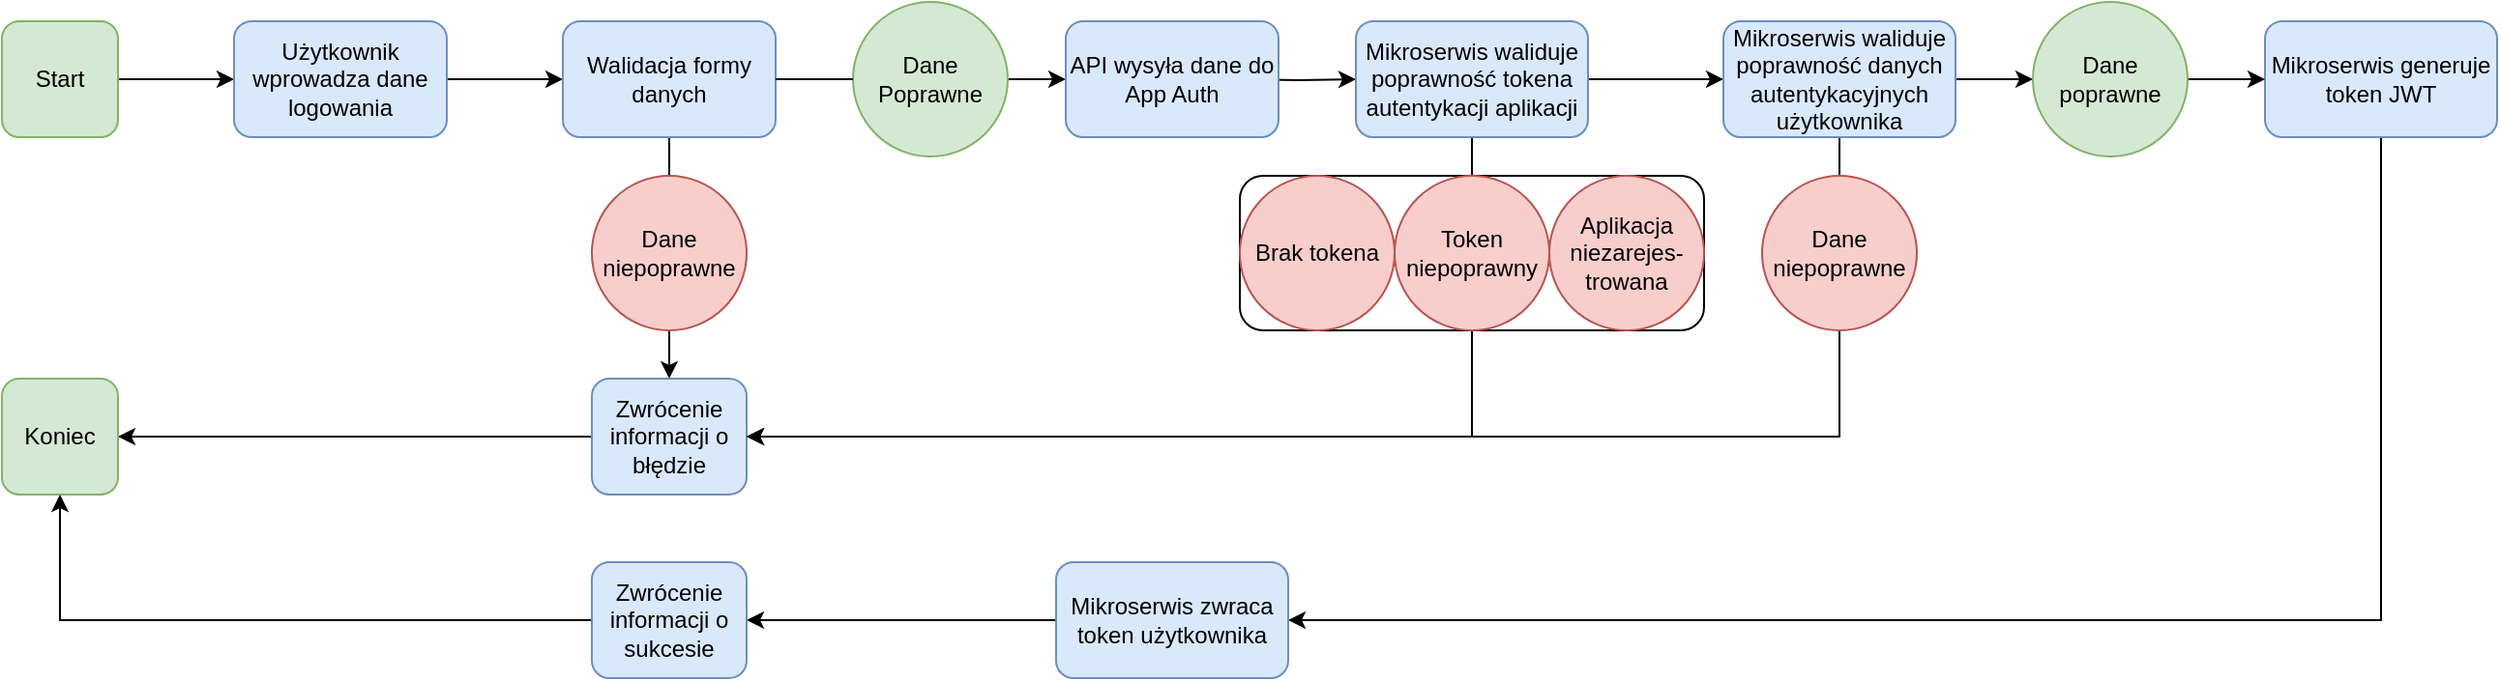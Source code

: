 <mxfile version="18.0.1" type="device"><diagram id="aboKpNu7S6qt1W7WM247" name="Strona-1"><mxGraphModel dx="1102" dy="857" grid="1" gridSize="10" guides="1" tooltips="1" connect="1" arrows="1" fold="1" page="1" pageScale="1" pageWidth="827" pageHeight="1169" math="0" shadow="0"><root><mxCell id="0"/><mxCell id="1" parent="0"/><mxCell id="9Ylgt-4jLfKObxe_HsDK-22" value="" style="rounded=1;whiteSpace=wrap;html=1;" parent="1" vertex="1"><mxGeometry x="690" y="420" width="240" height="80" as="geometry"/></mxCell><mxCell id="9Ylgt-4jLfKObxe_HsDK-3" style="edgeStyle=orthogonalEdgeStyle;rounded=0;orthogonalLoop=1;jettySize=auto;html=1;exitX=1;exitY=0.5;exitDx=0;exitDy=0;entryX=0;entryY=0.5;entryDx=0;entryDy=0;" parent="1" source="9Ylgt-4jLfKObxe_HsDK-1" target="9Ylgt-4jLfKObxe_HsDK-2" edge="1"><mxGeometry relative="1" as="geometry"/></mxCell><mxCell id="9Ylgt-4jLfKObxe_HsDK-1" value="Start" style="rounded=1;whiteSpace=wrap;html=1;fillColor=#d5e8d4;strokeColor=#82b366;" parent="1" vertex="1"><mxGeometry x="50" y="340" width="60" height="60" as="geometry"/></mxCell><mxCell id="9Ylgt-4jLfKObxe_HsDK-5" style="edgeStyle=orthogonalEdgeStyle;rounded=0;orthogonalLoop=1;jettySize=auto;html=1;exitX=1;exitY=0.5;exitDx=0;exitDy=0;entryX=0;entryY=0.5;entryDx=0;entryDy=0;" parent="1" source="9Ylgt-4jLfKObxe_HsDK-2" target="9Ylgt-4jLfKObxe_HsDK-4" edge="1"><mxGeometry relative="1" as="geometry"/></mxCell><mxCell id="9Ylgt-4jLfKObxe_HsDK-2" value="Użytkownik wprowadza dane logowania" style="rounded=1;whiteSpace=wrap;html=1;fillColor=#dae8fc;strokeColor=#6c8ebf;" parent="1" vertex="1"><mxGeometry x="170" y="340" width="110" height="60" as="geometry"/></mxCell><mxCell id="9Ylgt-4jLfKObxe_HsDK-11" style="edgeStyle=orthogonalEdgeStyle;rounded=0;orthogonalLoop=1;jettySize=auto;html=1;exitX=0.5;exitY=1;exitDx=0;exitDy=0;entryX=0.5;entryY=0;entryDx=0;entryDy=0;" parent="1" source="9Ylgt-4jLfKObxe_HsDK-4" target="9Ylgt-4jLfKObxe_HsDK-6" edge="1"><mxGeometry relative="1" as="geometry"/></mxCell><mxCell id="9Ylgt-4jLfKObxe_HsDK-17" style="edgeStyle=orthogonalEdgeStyle;rounded=0;orthogonalLoop=1;jettySize=auto;html=1;exitX=1;exitY=0.5;exitDx=0;exitDy=0;entryX=0;entryY=0.5;entryDx=0;entryDy=0;startArrow=none;" parent="1" source="9Ylgt-4jLfKObxe_HsDK-14" target="9Ylgt-4jLfKObxe_HsDK-16" edge="1"><mxGeometry relative="1" as="geometry"/></mxCell><mxCell id="9Ylgt-4jLfKObxe_HsDK-4" value="Walidacja formy danych" style="rounded=1;whiteSpace=wrap;html=1;fillColor=#dae8fc;strokeColor=#6c8ebf;" parent="1" vertex="1"><mxGeometry x="340" y="340" width="110" height="60" as="geometry"/></mxCell><mxCell id="9Ylgt-4jLfKObxe_HsDK-9" style="edgeStyle=orthogonalEdgeStyle;rounded=0;orthogonalLoop=1;jettySize=auto;html=1;exitX=0;exitY=0.5;exitDx=0;exitDy=0;entryX=1;entryY=0.5;entryDx=0;entryDy=0;" parent="1" source="9Ylgt-4jLfKObxe_HsDK-6" target="9Ylgt-4jLfKObxe_HsDK-7" edge="1"><mxGeometry relative="1" as="geometry"/></mxCell><mxCell id="9Ylgt-4jLfKObxe_HsDK-6" value="Zwrócenie informacji o błędzie" style="rounded=1;whiteSpace=wrap;html=1;fillColor=#dae8fc;strokeColor=#6c8ebf;" parent="1" vertex="1"><mxGeometry x="355" y="525" width="80" height="60" as="geometry"/></mxCell><mxCell id="9Ylgt-4jLfKObxe_HsDK-7" value="Koniec" style="rounded=1;whiteSpace=wrap;html=1;fillColor=#d5e8d4;strokeColor=#82b366;" parent="1" vertex="1"><mxGeometry x="50" y="525" width="60" height="60" as="geometry"/></mxCell><mxCell id="9Ylgt-4jLfKObxe_HsDK-13" value="Dane niepoprawne" style="ellipse;whiteSpace=wrap;html=1;aspect=fixed;fillColor=#f8cecc;strokeColor=#b85450;" parent="1" vertex="1"><mxGeometry x="355" y="420" width="80" height="80" as="geometry"/></mxCell><mxCell id="9Ylgt-4jLfKObxe_HsDK-19" style="edgeStyle=orthogonalEdgeStyle;rounded=0;orthogonalLoop=1;jettySize=auto;html=1;exitX=1;exitY=0.5;exitDx=0;exitDy=0;entryX=0;entryY=0.5;entryDx=0;entryDy=0;" parent="1" target="9Ylgt-4jLfKObxe_HsDK-18" edge="1"><mxGeometry relative="1" as="geometry"><mxPoint x="690" y="370" as="sourcePoint"/></mxGeometry></mxCell><mxCell id="9Ylgt-4jLfKObxe_HsDK-16" value="API wysyła dane do App Auth" style="rounded=1;whiteSpace=wrap;html=1;fillColor=#dae8fc;strokeColor=#6c8ebf;" parent="1" vertex="1"><mxGeometry x="600" y="340" width="110" height="60" as="geometry"/></mxCell><mxCell id="9Ylgt-4jLfKObxe_HsDK-21" style="edgeStyle=orthogonalEdgeStyle;rounded=0;orthogonalLoop=1;jettySize=auto;html=1;exitX=0.5;exitY=1;exitDx=0;exitDy=0;entryX=1;entryY=0.5;entryDx=0;entryDy=0;" parent="1" source="9Ylgt-4jLfKObxe_HsDK-18" target="9Ylgt-4jLfKObxe_HsDK-6" edge="1"><mxGeometry relative="1" as="geometry"/></mxCell><mxCell id="9Ylgt-4jLfKObxe_HsDK-26" style="edgeStyle=orthogonalEdgeStyle;rounded=0;orthogonalLoop=1;jettySize=auto;html=1;exitX=1;exitY=0.5;exitDx=0;exitDy=0;entryX=0;entryY=0.5;entryDx=0;entryDy=0;" parent="1" source="9Ylgt-4jLfKObxe_HsDK-18" edge="1"><mxGeometry relative="1" as="geometry"><mxPoint x="940" y="370" as="targetPoint"/></mxGeometry></mxCell><mxCell id="9Ylgt-4jLfKObxe_HsDK-18" value="Mikroserwis waliduje poprawność tokena autentykacji aplikacji" style="rounded=1;whiteSpace=wrap;html=1;fillColor=#dae8fc;strokeColor=#6c8ebf;" parent="1" vertex="1"><mxGeometry x="750" y="340" width="120" height="60" as="geometry"/></mxCell><mxCell id="9Ylgt-4jLfKObxe_HsDK-20" value="Token niepoprawny" style="ellipse;whiteSpace=wrap;html=1;aspect=fixed;fillColor=#f8cecc;strokeColor=#b85450;" parent="1" vertex="1"><mxGeometry x="770" y="420" width="80" height="80" as="geometry"/></mxCell><mxCell id="9Ylgt-4jLfKObxe_HsDK-23" value="Brak tokena" style="ellipse;whiteSpace=wrap;html=1;aspect=fixed;fillColor=#f8cecc;strokeColor=#b85450;" parent="1" vertex="1"><mxGeometry x="690" y="420" width="80" height="80" as="geometry"/></mxCell><mxCell id="9Ylgt-4jLfKObxe_HsDK-24" value="Aplikacja niezarejes-trowana" style="ellipse;whiteSpace=wrap;html=1;aspect=fixed;fillColor=#f8cecc;strokeColor=#b85450;" parent="1" vertex="1"><mxGeometry x="850" y="420" width="80" height="80" as="geometry"/></mxCell><mxCell id="9Ylgt-4jLfKObxe_HsDK-28" style="edgeStyle=orthogonalEdgeStyle;rounded=0;orthogonalLoop=1;jettySize=auto;html=1;exitX=0.5;exitY=1;exitDx=0;exitDy=0;entryX=1;entryY=0.5;entryDx=0;entryDy=0;" parent="1" source="9Ylgt-4jLfKObxe_HsDK-25" target="9Ylgt-4jLfKObxe_HsDK-6" edge="1"><mxGeometry relative="1" as="geometry"/></mxCell><mxCell id="9Ylgt-4jLfKObxe_HsDK-32" style="edgeStyle=orthogonalEdgeStyle;rounded=0;orthogonalLoop=1;jettySize=auto;html=1;exitX=1;exitY=0.5;exitDx=0;exitDy=0;entryX=0;entryY=0.5;entryDx=0;entryDy=0;" parent="1" source="9Ylgt-4jLfKObxe_HsDK-25" target="9Ylgt-4jLfKObxe_HsDK-31" edge="1"><mxGeometry relative="1" as="geometry"/></mxCell><mxCell id="9Ylgt-4jLfKObxe_HsDK-25" value="Mikroserwis waliduje poprawność danych autentykacyjnych użytkownika" style="rounded=1;whiteSpace=wrap;html=1;fillColor=#dae8fc;strokeColor=#6c8ebf;" parent="1" vertex="1"><mxGeometry x="940" y="340" width="120" height="60" as="geometry"/></mxCell><mxCell id="9Ylgt-4jLfKObxe_HsDK-27" value="Dane niepoprawne" style="ellipse;whiteSpace=wrap;html=1;fillColor=#f8cecc;strokeColor=#b85450;" parent="1" vertex="1"><mxGeometry x="960" y="420" width="80" height="80" as="geometry"/></mxCell><mxCell id="9Ylgt-4jLfKObxe_HsDK-14" value="Dane Poprawne" style="ellipse;whiteSpace=wrap;html=1;aspect=fixed;fillColor=#d5e8d4;strokeColor=#82b366;" parent="1" vertex="1"><mxGeometry x="490" y="330" width="80" height="80" as="geometry"/></mxCell><mxCell id="9Ylgt-4jLfKObxe_HsDK-29" value="" style="edgeStyle=orthogonalEdgeStyle;rounded=0;orthogonalLoop=1;jettySize=auto;html=1;exitX=1;exitY=0.5;exitDx=0;exitDy=0;entryX=0;entryY=0.5;entryDx=0;entryDy=0;endArrow=none;" parent="1" source="9Ylgt-4jLfKObxe_HsDK-4" target="9Ylgt-4jLfKObxe_HsDK-14" edge="1"><mxGeometry relative="1" as="geometry"><mxPoint x="450" y="370" as="sourcePoint"/><mxPoint x="610" y="370" as="targetPoint"/></mxGeometry></mxCell><mxCell id="9Ylgt-4jLfKObxe_HsDK-35" style="edgeStyle=orthogonalEdgeStyle;rounded=0;orthogonalLoop=1;jettySize=auto;html=1;exitX=0.5;exitY=1;exitDx=0;exitDy=0;entryX=1;entryY=0.5;entryDx=0;entryDy=0;" parent="1" source="9Ylgt-4jLfKObxe_HsDK-30" target="9Ylgt-4jLfKObxe_HsDK-34" edge="1"><mxGeometry relative="1" as="geometry"/></mxCell><mxCell id="9Ylgt-4jLfKObxe_HsDK-30" value="Mikroserwis generuje token JWT" style="rounded=1;whiteSpace=wrap;html=1;fillColor=#dae8fc;strokeColor=#6c8ebf;" parent="1" vertex="1"><mxGeometry x="1220" y="340" width="120" height="60" as="geometry"/></mxCell><mxCell id="9Ylgt-4jLfKObxe_HsDK-33" style="edgeStyle=orthogonalEdgeStyle;rounded=0;orthogonalLoop=1;jettySize=auto;html=1;exitX=1;exitY=0.5;exitDx=0;exitDy=0;entryX=0;entryY=0.5;entryDx=0;entryDy=0;" parent="1" source="9Ylgt-4jLfKObxe_HsDK-31" target="9Ylgt-4jLfKObxe_HsDK-30" edge="1"><mxGeometry relative="1" as="geometry"/></mxCell><mxCell id="9Ylgt-4jLfKObxe_HsDK-31" value="Dane poprawne" style="ellipse;whiteSpace=wrap;html=1;fillColor=#d5e8d4;strokeColor=#82b366;" parent="1" vertex="1"><mxGeometry x="1100" y="330" width="80" height="80" as="geometry"/></mxCell><mxCell id="9Ylgt-4jLfKObxe_HsDK-38" style="edgeStyle=orthogonalEdgeStyle;rounded=0;orthogonalLoop=1;jettySize=auto;html=1;exitX=0;exitY=0.5;exitDx=0;exitDy=0;entryX=1;entryY=0.5;entryDx=0;entryDy=0;" parent="1" source="9Ylgt-4jLfKObxe_HsDK-34" target="9Ylgt-4jLfKObxe_HsDK-37" edge="1"><mxGeometry relative="1" as="geometry"/></mxCell><mxCell id="9Ylgt-4jLfKObxe_HsDK-34" value="Mikroserwis zwraca token użytkownika" style="rounded=1;whiteSpace=wrap;html=1;fillColor=#dae8fc;strokeColor=#6c8ebf;" parent="1" vertex="1"><mxGeometry x="595" y="620" width="120" height="60" as="geometry"/></mxCell><mxCell id="9Ylgt-4jLfKObxe_HsDK-40" style="edgeStyle=orthogonalEdgeStyle;rounded=0;orthogonalLoop=1;jettySize=auto;html=1;exitX=0;exitY=0.5;exitDx=0;exitDy=0;entryX=0.5;entryY=1;entryDx=0;entryDy=0;" parent="1" source="9Ylgt-4jLfKObxe_HsDK-37" target="9Ylgt-4jLfKObxe_HsDK-7" edge="1"><mxGeometry relative="1" as="geometry"/></mxCell><mxCell id="9Ylgt-4jLfKObxe_HsDK-37" value="Zwrócenie informacji o sukcesie" style="rounded=1;whiteSpace=wrap;html=1;fillColor=#dae8fc;strokeColor=#6c8ebf;" parent="1" vertex="1"><mxGeometry x="355" y="620" width="80" height="60" as="geometry"/></mxCell></root></mxGraphModel></diagram></mxfile>